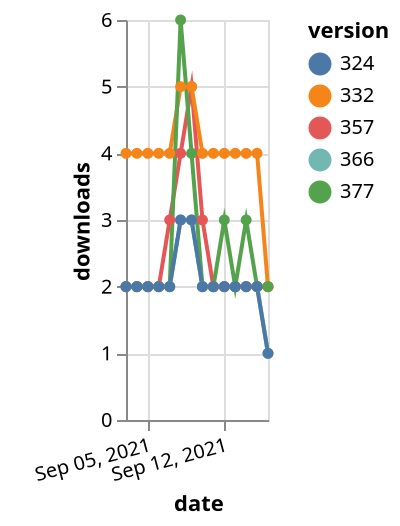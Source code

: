 {"$schema": "https://vega.github.io/schema/vega-lite/v5.json", "description": "A simple bar chart with embedded data.", "data": {"values": [{"date": "2021-09-03", "total": 2305, "delta": 2, "version": "366"}, {"date": "2021-09-04", "total": 2307, "delta": 2, "version": "366"}, {"date": "2021-09-05", "total": 2309, "delta": 2, "version": "366"}, {"date": "2021-09-06", "total": 2311, "delta": 2, "version": "366"}, {"date": "2021-09-07", "total": 2313, "delta": 2, "version": "366"}, {"date": "2021-09-08", "total": 2316, "delta": 3, "version": "366"}, {"date": "2021-09-09", "total": 2319, "delta": 3, "version": "366"}, {"date": "2021-09-10", "total": 2321, "delta": 2, "version": "366"}, {"date": "2021-09-11", "total": 2323, "delta": 2, "version": "366"}, {"date": "2021-09-12", "total": 2325, "delta": 2, "version": "366"}, {"date": "2021-09-13", "total": 2327, "delta": 2, "version": "366"}, {"date": "2021-09-14", "total": 2329, "delta": 2, "version": "366"}, {"date": "2021-09-15", "total": 2331, "delta": 2, "version": "366"}, {"date": "2021-09-16", "total": 2332, "delta": 1, "version": "366"}, {"date": "2021-09-03", "total": 2915, "delta": 2, "version": "357"}, {"date": "2021-09-04", "total": 2917, "delta": 2, "version": "357"}, {"date": "2021-09-05", "total": 2919, "delta": 2, "version": "357"}, {"date": "2021-09-06", "total": 2921, "delta": 2, "version": "357"}, {"date": "2021-09-07", "total": 2924, "delta": 3, "version": "357"}, {"date": "2021-09-08", "total": 2928, "delta": 4, "version": "357"}, {"date": "2021-09-09", "total": 2933, "delta": 5, "version": "357"}, {"date": "2021-09-10", "total": 2936, "delta": 3, "version": "357"}, {"date": "2021-09-11", "total": 2938, "delta": 2, "version": "357"}, {"date": "2021-09-12", "total": 2940, "delta": 2, "version": "357"}, {"date": "2021-09-13", "total": 2942, "delta": 2, "version": "357"}, {"date": "2021-09-14", "total": 2944, "delta": 2, "version": "357"}, {"date": "2021-09-15", "total": 2946, "delta": 2, "version": "357"}, {"date": "2021-09-16", "total": 2948, "delta": 2, "version": "357"}, {"date": "2021-09-03", "total": 4902, "delta": 4, "version": "332"}, {"date": "2021-09-04", "total": 4906, "delta": 4, "version": "332"}, {"date": "2021-09-05", "total": 4910, "delta": 4, "version": "332"}, {"date": "2021-09-06", "total": 4914, "delta": 4, "version": "332"}, {"date": "2021-09-07", "total": 4918, "delta": 4, "version": "332"}, {"date": "2021-09-08", "total": 4923, "delta": 5, "version": "332"}, {"date": "2021-09-09", "total": 4928, "delta": 5, "version": "332"}, {"date": "2021-09-10", "total": 4932, "delta": 4, "version": "332"}, {"date": "2021-09-11", "total": 4936, "delta": 4, "version": "332"}, {"date": "2021-09-12", "total": 4940, "delta": 4, "version": "332"}, {"date": "2021-09-13", "total": 4944, "delta": 4, "version": "332"}, {"date": "2021-09-14", "total": 4948, "delta": 4, "version": "332"}, {"date": "2021-09-15", "total": 4952, "delta": 4, "version": "332"}, {"date": "2021-09-16", "total": 4954, "delta": 2, "version": "332"}, {"date": "2021-09-03", "total": 2105, "delta": 2, "version": "377"}, {"date": "2021-09-04", "total": 2107, "delta": 2, "version": "377"}, {"date": "2021-09-05", "total": 2109, "delta": 2, "version": "377"}, {"date": "2021-09-06", "total": 2111, "delta": 2, "version": "377"}, {"date": "2021-09-07", "total": 2113, "delta": 2, "version": "377"}, {"date": "2021-09-08", "total": 2119, "delta": 6, "version": "377"}, {"date": "2021-09-09", "total": 2123, "delta": 4, "version": "377"}, {"date": "2021-09-10", "total": 2125, "delta": 2, "version": "377"}, {"date": "2021-09-11", "total": 2127, "delta": 2, "version": "377"}, {"date": "2021-09-12", "total": 2130, "delta": 3, "version": "377"}, {"date": "2021-09-13", "total": 2132, "delta": 2, "version": "377"}, {"date": "2021-09-14", "total": 2135, "delta": 3, "version": "377"}, {"date": "2021-09-15", "total": 2137, "delta": 2, "version": "377"}, {"date": "2021-09-16", "total": 2139, "delta": 2, "version": "377"}, {"date": "2021-09-03", "total": 2623, "delta": 2, "version": "324"}, {"date": "2021-09-04", "total": 2625, "delta": 2, "version": "324"}, {"date": "2021-09-05", "total": 2627, "delta": 2, "version": "324"}, {"date": "2021-09-06", "total": 2629, "delta": 2, "version": "324"}, {"date": "2021-09-07", "total": 2631, "delta": 2, "version": "324"}, {"date": "2021-09-08", "total": 2634, "delta": 3, "version": "324"}, {"date": "2021-09-09", "total": 2637, "delta": 3, "version": "324"}, {"date": "2021-09-10", "total": 2639, "delta": 2, "version": "324"}, {"date": "2021-09-11", "total": 2641, "delta": 2, "version": "324"}, {"date": "2021-09-12", "total": 2643, "delta": 2, "version": "324"}, {"date": "2021-09-13", "total": 2645, "delta": 2, "version": "324"}, {"date": "2021-09-14", "total": 2647, "delta": 2, "version": "324"}, {"date": "2021-09-15", "total": 2649, "delta": 2, "version": "324"}, {"date": "2021-09-16", "total": 2650, "delta": 1, "version": "324"}]}, "width": "container", "mark": {"type": "line", "point": {"filled": true}}, "encoding": {"x": {"field": "date", "type": "temporal", "timeUnit": "yearmonthdate", "title": "date", "axis": {"labelAngle": -15}}, "y": {"field": "delta", "type": "quantitative", "title": "downloads"}, "color": {"field": "version", "type": "nominal"}, "tooltip": {"field": "delta"}}}